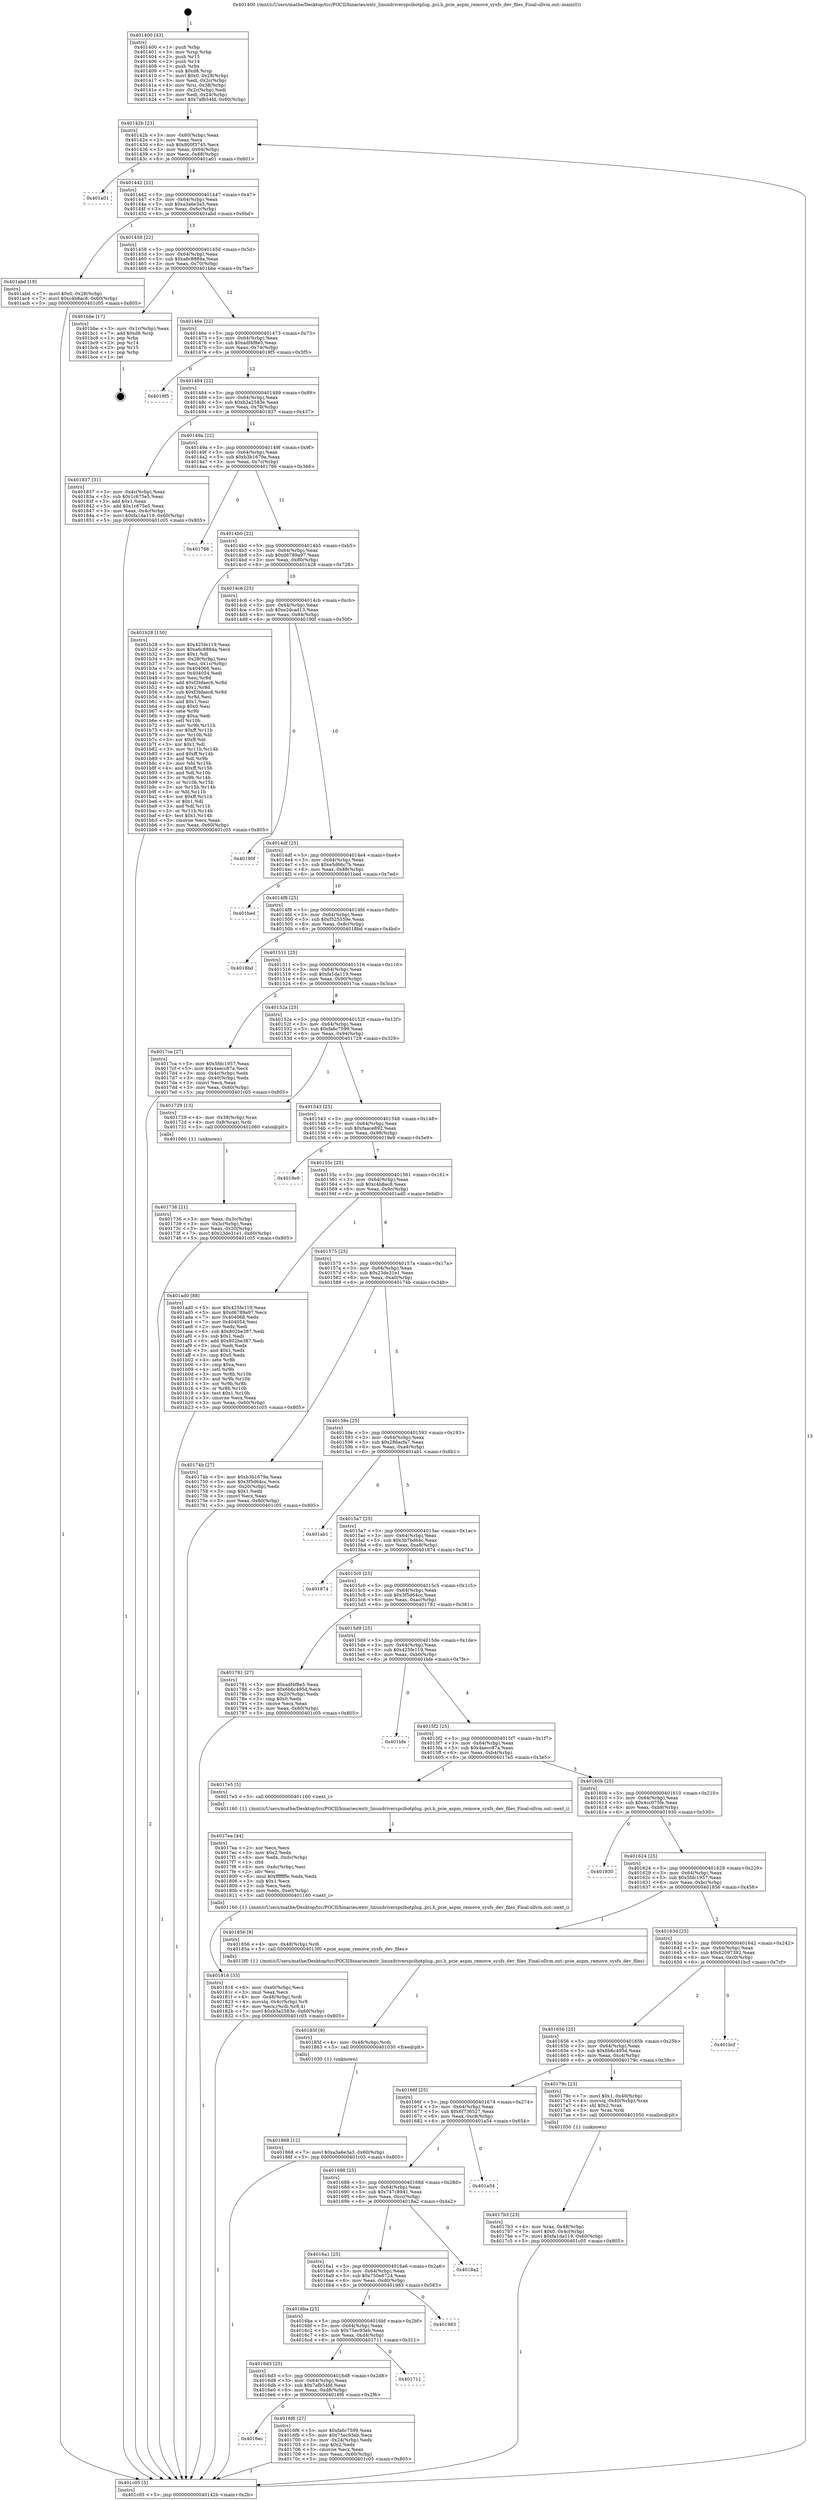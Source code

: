 digraph "0x401400" {
  label = "0x401400 (/mnt/c/Users/mathe/Desktop/tcc/POCII/binaries/extr_linuxdriverspcihotplug..pci.h_pcie_aspm_remove_sysfs_dev_files_Final-ollvm.out::main(0))"
  labelloc = "t"
  node[shape=record]

  Entry [label="",width=0.3,height=0.3,shape=circle,fillcolor=black,style=filled]
  "0x40142b" [label="{
     0x40142b [23]\l
     | [instrs]\l
     &nbsp;&nbsp;0x40142b \<+3\>: mov -0x60(%rbp),%eax\l
     &nbsp;&nbsp;0x40142e \<+2\>: mov %eax,%ecx\l
     &nbsp;&nbsp;0x401430 \<+6\>: sub $0x800f3745,%ecx\l
     &nbsp;&nbsp;0x401436 \<+3\>: mov %eax,-0x64(%rbp)\l
     &nbsp;&nbsp;0x401439 \<+3\>: mov %ecx,-0x68(%rbp)\l
     &nbsp;&nbsp;0x40143c \<+6\>: je 0000000000401a01 \<main+0x601\>\l
  }"]
  "0x401a01" [label="{
     0x401a01\l
  }", style=dashed]
  "0x401442" [label="{
     0x401442 [22]\l
     | [instrs]\l
     &nbsp;&nbsp;0x401442 \<+5\>: jmp 0000000000401447 \<main+0x47\>\l
     &nbsp;&nbsp;0x401447 \<+3\>: mov -0x64(%rbp),%eax\l
     &nbsp;&nbsp;0x40144a \<+5\>: sub $0xa3a6e3a3,%eax\l
     &nbsp;&nbsp;0x40144f \<+3\>: mov %eax,-0x6c(%rbp)\l
     &nbsp;&nbsp;0x401452 \<+6\>: je 0000000000401abd \<main+0x6bd\>\l
  }"]
  Exit [label="",width=0.3,height=0.3,shape=circle,fillcolor=black,style=filled,peripheries=2]
  "0x401abd" [label="{
     0x401abd [19]\l
     | [instrs]\l
     &nbsp;&nbsp;0x401abd \<+7\>: movl $0x0,-0x28(%rbp)\l
     &nbsp;&nbsp;0x401ac4 \<+7\>: movl $0xc4b8ac8,-0x60(%rbp)\l
     &nbsp;&nbsp;0x401acb \<+5\>: jmp 0000000000401c05 \<main+0x805\>\l
  }"]
  "0x401458" [label="{
     0x401458 [22]\l
     | [instrs]\l
     &nbsp;&nbsp;0x401458 \<+5\>: jmp 000000000040145d \<main+0x5d\>\l
     &nbsp;&nbsp;0x40145d \<+3\>: mov -0x64(%rbp),%eax\l
     &nbsp;&nbsp;0x401460 \<+5\>: sub $0xa6c8884a,%eax\l
     &nbsp;&nbsp;0x401465 \<+3\>: mov %eax,-0x70(%rbp)\l
     &nbsp;&nbsp;0x401468 \<+6\>: je 0000000000401bbe \<main+0x7be\>\l
  }"]
  "0x401868" [label="{
     0x401868 [12]\l
     | [instrs]\l
     &nbsp;&nbsp;0x401868 \<+7\>: movl $0xa3a6e3a3,-0x60(%rbp)\l
     &nbsp;&nbsp;0x40186f \<+5\>: jmp 0000000000401c05 \<main+0x805\>\l
  }"]
  "0x401bbe" [label="{
     0x401bbe [17]\l
     | [instrs]\l
     &nbsp;&nbsp;0x401bbe \<+3\>: mov -0x1c(%rbp),%eax\l
     &nbsp;&nbsp;0x401bc1 \<+7\>: add $0xd8,%rsp\l
     &nbsp;&nbsp;0x401bc8 \<+1\>: pop %rbx\l
     &nbsp;&nbsp;0x401bc9 \<+2\>: pop %r14\l
     &nbsp;&nbsp;0x401bcb \<+2\>: pop %r15\l
     &nbsp;&nbsp;0x401bcd \<+1\>: pop %rbp\l
     &nbsp;&nbsp;0x401bce \<+1\>: ret\l
  }"]
  "0x40146e" [label="{
     0x40146e [22]\l
     | [instrs]\l
     &nbsp;&nbsp;0x40146e \<+5\>: jmp 0000000000401473 \<main+0x73\>\l
     &nbsp;&nbsp;0x401473 \<+3\>: mov -0x64(%rbp),%eax\l
     &nbsp;&nbsp;0x401476 \<+5\>: sub $0xadf4f8e5,%eax\l
     &nbsp;&nbsp;0x40147b \<+3\>: mov %eax,-0x74(%rbp)\l
     &nbsp;&nbsp;0x40147e \<+6\>: je 00000000004019f5 \<main+0x5f5\>\l
  }"]
  "0x40185f" [label="{
     0x40185f [9]\l
     | [instrs]\l
     &nbsp;&nbsp;0x40185f \<+4\>: mov -0x48(%rbp),%rdi\l
     &nbsp;&nbsp;0x401863 \<+5\>: call 0000000000401030 \<free@plt\>\l
     | [calls]\l
     &nbsp;&nbsp;0x401030 \{1\} (unknown)\l
  }"]
  "0x4019f5" [label="{
     0x4019f5\l
  }", style=dashed]
  "0x401484" [label="{
     0x401484 [22]\l
     | [instrs]\l
     &nbsp;&nbsp;0x401484 \<+5\>: jmp 0000000000401489 \<main+0x89\>\l
     &nbsp;&nbsp;0x401489 \<+3\>: mov -0x64(%rbp),%eax\l
     &nbsp;&nbsp;0x40148c \<+5\>: sub $0xb3a2583e,%eax\l
     &nbsp;&nbsp;0x401491 \<+3\>: mov %eax,-0x78(%rbp)\l
     &nbsp;&nbsp;0x401494 \<+6\>: je 0000000000401837 \<main+0x437\>\l
  }"]
  "0x401816" [label="{
     0x401816 [33]\l
     | [instrs]\l
     &nbsp;&nbsp;0x401816 \<+6\>: mov -0xe0(%rbp),%ecx\l
     &nbsp;&nbsp;0x40181c \<+3\>: imul %eax,%ecx\l
     &nbsp;&nbsp;0x40181f \<+4\>: mov -0x48(%rbp),%rdi\l
     &nbsp;&nbsp;0x401823 \<+4\>: movslq -0x4c(%rbp),%r8\l
     &nbsp;&nbsp;0x401827 \<+4\>: mov %ecx,(%rdi,%r8,4)\l
     &nbsp;&nbsp;0x40182b \<+7\>: movl $0xb3a2583e,-0x60(%rbp)\l
     &nbsp;&nbsp;0x401832 \<+5\>: jmp 0000000000401c05 \<main+0x805\>\l
  }"]
  "0x401837" [label="{
     0x401837 [31]\l
     | [instrs]\l
     &nbsp;&nbsp;0x401837 \<+3\>: mov -0x4c(%rbp),%eax\l
     &nbsp;&nbsp;0x40183a \<+5\>: sub $0x1c675e5,%eax\l
     &nbsp;&nbsp;0x40183f \<+3\>: add $0x1,%eax\l
     &nbsp;&nbsp;0x401842 \<+5\>: add $0x1c675e5,%eax\l
     &nbsp;&nbsp;0x401847 \<+3\>: mov %eax,-0x4c(%rbp)\l
     &nbsp;&nbsp;0x40184a \<+7\>: movl $0xfa1da119,-0x60(%rbp)\l
     &nbsp;&nbsp;0x401851 \<+5\>: jmp 0000000000401c05 \<main+0x805\>\l
  }"]
  "0x40149a" [label="{
     0x40149a [22]\l
     | [instrs]\l
     &nbsp;&nbsp;0x40149a \<+5\>: jmp 000000000040149f \<main+0x9f\>\l
     &nbsp;&nbsp;0x40149f \<+3\>: mov -0x64(%rbp),%eax\l
     &nbsp;&nbsp;0x4014a2 \<+5\>: sub $0xb3b1679a,%eax\l
     &nbsp;&nbsp;0x4014a7 \<+3\>: mov %eax,-0x7c(%rbp)\l
     &nbsp;&nbsp;0x4014aa \<+6\>: je 0000000000401766 \<main+0x366\>\l
  }"]
  "0x4017ea" [label="{
     0x4017ea [44]\l
     | [instrs]\l
     &nbsp;&nbsp;0x4017ea \<+2\>: xor %ecx,%ecx\l
     &nbsp;&nbsp;0x4017ec \<+5\>: mov $0x2,%edx\l
     &nbsp;&nbsp;0x4017f1 \<+6\>: mov %edx,-0xdc(%rbp)\l
     &nbsp;&nbsp;0x4017f7 \<+1\>: cltd\l
     &nbsp;&nbsp;0x4017f8 \<+6\>: mov -0xdc(%rbp),%esi\l
     &nbsp;&nbsp;0x4017fe \<+2\>: idiv %esi\l
     &nbsp;&nbsp;0x401800 \<+6\>: imul $0xfffffffe,%edx,%edx\l
     &nbsp;&nbsp;0x401806 \<+3\>: sub $0x1,%ecx\l
     &nbsp;&nbsp;0x401809 \<+2\>: sub %ecx,%edx\l
     &nbsp;&nbsp;0x40180b \<+6\>: mov %edx,-0xe0(%rbp)\l
     &nbsp;&nbsp;0x401811 \<+5\>: call 0000000000401160 \<next_i\>\l
     | [calls]\l
     &nbsp;&nbsp;0x401160 \{1\} (/mnt/c/Users/mathe/Desktop/tcc/POCII/binaries/extr_linuxdriverspcihotplug..pci.h_pcie_aspm_remove_sysfs_dev_files_Final-ollvm.out::next_i)\l
  }"]
  "0x401766" [label="{
     0x401766\l
  }", style=dashed]
  "0x4014b0" [label="{
     0x4014b0 [22]\l
     | [instrs]\l
     &nbsp;&nbsp;0x4014b0 \<+5\>: jmp 00000000004014b5 \<main+0xb5\>\l
     &nbsp;&nbsp;0x4014b5 \<+3\>: mov -0x64(%rbp),%eax\l
     &nbsp;&nbsp;0x4014b8 \<+5\>: sub $0xd6789a97,%eax\l
     &nbsp;&nbsp;0x4014bd \<+3\>: mov %eax,-0x80(%rbp)\l
     &nbsp;&nbsp;0x4014c0 \<+6\>: je 0000000000401b28 \<main+0x728\>\l
  }"]
  "0x4017b3" [label="{
     0x4017b3 [23]\l
     | [instrs]\l
     &nbsp;&nbsp;0x4017b3 \<+4\>: mov %rax,-0x48(%rbp)\l
     &nbsp;&nbsp;0x4017b7 \<+7\>: movl $0x0,-0x4c(%rbp)\l
     &nbsp;&nbsp;0x4017be \<+7\>: movl $0xfa1da119,-0x60(%rbp)\l
     &nbsp;&nbsp;0x4017c5 \<+5\>: jmp 0000000000401c05 \<main+0x805\>\l
  }"]
  "0x401b28" [label="{
     0x401b28 [150]\l
     | [instrs]\l
     &nbsp;&nbsp;0x401b28 \<+5\>: mov $0x425fe119,%eax\l
     &nbsp;&nbsp;0x401b2d \<+5\>: mov $0xa6c8884a,%ecx\l
     &nbsp;&nbsp;0x401b32 \<+2\>: mov $0x1,%dl\l
     &nbsp;&nbsp;0x401b34 \<+3\>: mov -0x28(%rbp),%esi\l
     &nbsp;&nbsp;0x401b37 \<+3\>: mov %esi,-0x1c(%rbp)\l
     &nbsp;&nbsp;0x401b3a \<+7\>: mov 0x404068,%esi\l
     &nbsp;&nbsp;0x401b41 \<+7\>: mov 0x404054,%edi\l
     &nbsp;&nbsp;0x401b48 \<+3\>: mov %esi,%r8d\l
     &nbsp;&nbsp;0x401b4b \<+7\>: add $0xf3bfaec6,%r8d\l
     &nbsp;&nbsp;0x401b52 \<+4\>: sub $0x1,%r8d\l
     &nbsp;&nbsp;0x401b56 \<+7\>: sub $0xf3bfaec6,%r8d\l
     &nbsp;&nbsp;0x401b5d \<+4\>: imul %r8d,%esi\l
     &nbsp;&nbsp;0x401b61 \<+3\>: and $0x1,%esi\l
     &nbsp;&nbsp;0x401b64 \<+3\>: cmp $0x0,%esi\l
     &nbsp;&nbsp;0x401b67 \<+4\>: sete %r9b\l
     &nbsp;&nbsp;0x401b6b \<+3\>: cmp $0xa,%edi\l
     &nbsp;&nbsp;0x401b6e \<+4\>: setl %r10b\l
     &nbsp;&nbsp;0x401b72 \<+3\>: mov %r9b,%r11b\l
     &nbsp;&nbsp;0x401b75 \<+4\>: xor $0xff,%r11b\l
     &nbsp;&nbsp;0x401b79 \<+3\>: mov %r10b,%bl\l
     &nbsp;&nbsp;0x401b7c \<+3\>: xor $0xff,%bl\l
     &nbsp;&nbsp;0x401b7f \<+3\>: xor $0x1,%dl\l
     &nbsp;&nbsp;0x401b82 \<+3\>: mov %r11b,%r14b\l
     &nbsp;&nbsp;0x401b85 \<+4\>: and $0xff,%r14b\l
     &nbsp;&nbsp;0x401b89 \<+3\>: and %dl,%r9b\l
     &nbsp;&nbsp;0x401b8c \<+3\>: mov %bl,%r15b\l
     &nbsp;&nbsp;0x401b8f \<+4\>: and $0xff,%r15b\l
     &nbsp;&nbsp;0x401b93 \<+3\>: and %dl,%r10b\l
     &nbsp;&nbsp;0x401b96 \<+3\>: or %r9b,%r14b\l
     &nbsp;&nbsp;0x401b99 \<+3\>: or %r10b,%r15b\l
     &nbsp;&nbsp;0x401b9c \<+3\>: xor %r15b,%r14b\l
     &nbsp;&nbsp;0x401b9f \<+3\>: or %bl,%r11b\l
     &nbsp;&nbsp;0x401ba2 \<+4\>: xor $0xff,%r11b\l
     &nbsp;&nbsp;0x401ba6 \<+3\>: or $0x1,%dl\l
     &nbsp;&nbsp;0x401ba9 \<+3\>: and %dl,%r11b\l
     &nbsp;&nbsp;0x401bac \<+3\>: or %r11b,%r14b\l
     &nbsp;&nbsp;0x401baf \<+4\>: test $0x1,%r14b\l
     &nbsp;&nbsp;0x401bb3 \<+3\>: cmovne %ecx,%eax\l
     &nbsp;&nbsp;0x401bb6 \<+3\>: mov %eax,-0x60(%rbp)\l
     &nbsp;&nbsp;0x401bb9 \<+5\>: jmp 0000000000401c05 \<main+0x805\>\l
  }"]
  "0x4014c6" [label="{
     0x4014c6 [25]\l
     | [instrs]\l
     &nbsp;&nbsp;0x4014c6 \<+5\>: jmp 00000000004014cb \<main+0xcb\>\l
     &nbsp;&nbsp;0x4014cb \<+3\>: mov -0x64(%rbp),%eax\l
     &nbsp;&nbsp;0x4014ce \<+5\>: sub $0xe2dcad13,%eax\l
     &nbsp;&nbsp;0x4014d3 \<+6\>: mov %eax,-0x84(%rbp)\l
     &nbsp;&nbsp;0x4014d9 \<+6\>: je 000000000040190f \<main+0x50f\>\l
  }"]
  "0x401736" [label="{
     0x401736 [21]\l
     | [instrs]\l
     &nbsp;&nbsp;0x401736 \<+3\>: mov %eax,-0x3c(%rbp)\l
     &nbsp;&nbsp;0x401739 \<+3\>: mov -0x3c(%rbp),%eax\l
     &nbsp;&nbsp;0x40173c \<+3\>: mov %eax,-0x20(%rbp)\l
     &nbsp;&nbsp;0x40173f \<+7\>: movl $0x23de31e1,-0x60(%rbp)\l
     &nbsp;&nbsp;0x401746 \<+5\>: jmp 0000000000401c05 \<main+0x805\>\l
  }"]
  "0x40190f" [label="{
     0x40190f\l
  }", style=dashed]
  "0x4014df" [label="{
     0x4014df [25]\l
     | [instrs]\l
     &nbsp;&nbsp;0x4014df \<+5\>: jmp 00000000004014e4 \<main+0xe4\>\l
     &nbsp;&nbsp;0x4014e4 \<+3\>: mov -0x64(%rbp),%eax\l
     &nbsp;&nbsp;0x4014e7 \<+5\>: sub $0xe5d66c7b,%eax\l
     &nbsp;&nbsp;0x4014ec \<+6\>: mov %eax,-0x88(%rbp)\l
     &nbsp;&nbsp;0x4014f2 \<+6\>: je 0000000000401bed \<main+0x7ed\>\l
  }"]
  "0x401400" [label="{
     0x401400 [43]\l
     | [instrs]\l
     &nbsp;&nbsp;0x401400 \<+1\>: push %rbp\l
     &nbsp;&nbsp;0x401401 \<+3\>: mov %rsp,%rbp\l
     &nbsp;&nbsp;0x401404 \<+2\>: push %r15\l
     &nbsp;&nbsp;0x401406 \<+2\>: push %r14\l
     &nbsp;&nbsp;0x401408 \<+1\>: push %rbx\l
     &nbsp;&nbsp;0x401409 \<+7\>: sub $0xd8,%rsp\l
     &nbsp;&nbsp;0x401410 \<+7\>: movl $0x0,-0x28(%rbp)\l
     &nbsp;&nbsp;0x401417 \<+3\>: mov %edi,-0x2c(%rbp)\l
     &nbsp;&nbsp;0x40141a \<+4\>: mov %rsi,-0x38(%rbp)\l
     &nbsp;&nbsp;0x40141e \<+3\>: mov -0x2c(%rbp),%edi\l
     &nbsp;&nbsp;0x401421 \<+3\>: mov %edi,-0x24(%rbp)\l
     &nbsp;&nbsp;0x401424 \<+7\>: movl $0x7afb54fd,-0x60(%rbp)\l
  }"]
  "0x401bed" [label="{
     0x401bed\l
  }", style=dashed]
  "0x4014f8" [label="{
     0x4014f8 [25]\l
     | [instrs]\l
     &nbsp;&nbsp;0x4014f8 \<+5\>: jmp 00000000004014fd \<main+0xfd\>\l
     &nbsp;&nbsp;0x4014fd \<+3\>: mov -0x64(%rbp),%eax\l
     &nbsp;&nbsp;0x401500 \<+5\>: sub $0xf525559e,%eax\l
     &nbsp;&nbsp;0x401505 \<+6\>: mov %eax,-0x8c(%rbp)\l
     &nbsp;&nbsp;0x40150b \<+6\>: je 00000000004018bd \<main+0x4bd\>\l
  }"]
  "0x401c05" [label="{
     0x401c05 [5]\l
     | [instrs]\l
     &nbsp;&nbsp;0x401c05 \<+5\>: jmp 000000000040142b \<main+0x2b\>\l
  }"]
  "0x4018bd" [label="{
     0x4018bd\l
  }", style=dashed]
  "0x401511" [label="{
     0x401511 [25]\l
     | [instrs]\l
     &nbsp;&nbsp;0x401511 \<+5\>: jmp 0000000000401516 \<main+0x116\>\l
     &nbsp;&nbsp;0x401516 \<+3\>: mov -0x64(%rbp),%eax\l
     &nbsp;&nbsp;0x401519 \<+5\>: sub $0xfa1da119,%eax\l
     &nbsp;&nbsp;0x40151e \<+6\>: mov %eax,-0x90(%rbp)\l
     &nbsp;&nbsp;0x401524 \<+6\>: je 00000000004017ca \<main+0x3ca\>\l
  }"]
  "0x4016ec" [label="{
     0x4016ec\l
  }", style=dashed]
  "0x4017ca" [label="{
     0x4017ca [27]\l
     | [instrs]\l
     &nbsp;&nbsp;0x4017ca \<+5\>: mov $0x5fdc1957,%eax\l
     &nbsp;&nbsp;0x4017cf \<+5\>: mov $0x4aecc87a,%ecx\l
     &nbsp;&nbsp;0x4017d4 \<+3\>: mov -0x4c(%rbp),%edx\l
     &nbsp;&nbsp;0x4017d7 \<+3\>: cmp -0x40(%rbp),%edx\l
     &nbsp;&nbsp;0x4017da \<+3\>: cmovl %ecx,%eax\l
     &nbsp;&nbsp;0x4017dd \<+3\>: mov %eax,-0x60(%rbp)\l
     &nbsp;&nbsp;0x4017e0 \<+5\>: jmp 0000000000401c05 \<main+0x805\>\l
  }"]
  "0x40152a" [label="{
     0x40152a [25]\l
     | [instrs]\l
     &nbsp;&nbsp;0x40152a \<+5\>: jmp 000000000040152f \<main+0x12f\>\l
     &nbsp;&nbsp;0x40152f \<+3\>: mov -0x64(%rbp),%eax\l
     &nbsp;&nbsp;0x401532 \<+5\>: sub $0xfa6c7599,%eax\l
     &nbsp;&nbsp;0x401537 \<+6\>: mov %eax,-0x94(%rbp)\l
     &nbsp;&nbsp;0x40153d \<+6\>: je 0000000000401729 \<main+0x329\>\l
  }"]
  "0x4016f6" [label="{
     0x4016f6 [27]\l
     | [instrs]\l
     &nbsp;&nbsp;0x4016f6 \<+5\>: mov $0xfa6c7599,%eax\l
     &nbsp;&nbsp;0x4016fb \<+5\>: mov $0x75ec93eb,%ecx\l
     &nbsp;&nbsp;0x401700 \<+3\>: mov -0x24(%rbp),%edx\l
     &nbsp;&nbsp;0x401703 \<+3\>: cmp $0x2,%edx\l
     &nbsp;&nbsp;0x401706 \<+3\>: cmovne %ecx,%eax\l
     &nbsp;&nbsp;0x401709 \<+3\>: mov %eax,-0x60(%rbp)\l
     &nbsp;&nbsp;0x40170c \<+5\>: jmp 0000000000401c05 \<main+0x805\>\l
  }"]
  "0x401729" [label="{
     0x401729 [13]\l
     | [instrs]\l
     &nbsp;&nbsp;0x401729 \<+4\>: mov -0x38(%rbp),%rax\l
     &nbsp;&nbsp;0x40172d \<+4\>: mov 0x8(%rax),%rdi\l
     &nbsp;&nbsp;0x401731 \<+5\>: call 0000000000401060 \<atoi@plt\>\l
     | [calls]\l
     &nbsp;&nbsp;0x401060 \{1\} (unknown)\l
  }"]
  "0x401543" [label="{
     0x401543 [25]\l
     | [instrs]\l
     &nbsp;&nbsp;0x401543 \<+5\>: jmp 0000000000401548 \<main+0x148\>\l
     &nbsp;&nbsp;0x401548 \<+3\>: mov -0x64(%rbp),%eax\l
     &nbsp;&nbsp;0x40154b \<+5\>: sub $0xfaace892,%eax\l
     &nbsp;&nbsp;0x401550 \<+6\>: mov %eax,-0x98(%rbp)\l
     &nbsp;&nbsp;0x401556 \<+6\>: je 00000000004019e9 \<main+0x5e9\>\l
  }"]
  "0x4016d3" [label="{
     0x4016d3 [25]\l
     | [instrs]\l
     &nbsp;&nbsp;0x4016d3 \<+5\>: jmp 00000000004016d8 \<main+0x2d8\>\l
     &nbsp;&nbsp;0x4016d8 \<+3\>: mov -0x64(%rbp),%eax\l
     &nbsp;&nbsp;0x4016db \<+5\>: sub $0x7afb54fd,%eax\l
     &nbsp;&nbsp;0x4016e0 \<+6\>: mov %eax,-0xd8(%rbp)\l
     &nbsp;&nbsp;0x4016e6 \<+6\>: je 00000000004016f6 \<main+0x2f6\>\l
  }"]
  "0x4019e9" [label="{
     0x4019e9\l
  }", style=dashed]
  "0x40155c" [label="{
     0x40155c [25]\l
     | [instrs]\l
     &nbsp;&nbsp;0x40155c \<+5\>: jmp 0000000000401561 \<main+0x161\>\l
     &nbsp;&nbsp;0x401561 \<+3\>: mov -0x64(%rbp),%eax\l
     &nbsp;&nbsp;0x401564 \<+5\>: sub $0xc4b8ac8,%eax\l
     &nbsp;&nbsp;0x401569 \<+6\>: mov %eax,-0x9c(%rbp)\l
     &nbsp;&nbsp;0x40156f \<+6\>: je 0000000000401ad0 \<main+0x6d0\>\l
  }"]
  "0x401711" [label="{
     0x401711\l
  }", style=dashed]
  "0x401ad0" [label="{
     0x401ad0 [88]\l
     | [instrs]\l
     &nbsp;&nbsp;0x401ad0 \<+5\>: mov $0x425fe119,%eax\l
     &nbsp;&nbsp;0x401ad5 \<+5\>: mov $0xd6789a97,%ecx\l
     &nbsp;&nbsp;0x401ada \<+7\>: mov 0x404068,%edx\l
     &nbsp;&nbsp;0x401ae1 \<+7\>: mov 0x404054,%esi\l
     &nbsp;&nbsp;0x401ae8 \<+2\>: mov %edx,%edi\l
     &nbsp;&nbsp;0x401aea \<+6\>: sub $0x802be387,%edi\l
     &nbsp;&nbsp;0x401af0 \<+3\>: sub $0x1,%edi\l
     &nbsp;&nbsp;0x401af3 \<+6\>: add $0x802be387,%edi\l
     &nbsp;&nbsp;0x401af9 \<+3\>: imul %edi,%edx\l
     &nbsp;&nbsp;0x401afc \<+3\>: and $0x1,%edx\l
     &nbsp;&nbsp;0x401aff \<+3\>: cmp $0x0,%edx\l
     &nbsp;&nbsp;0x401b02 \<+4\>: sete %r8b\l
     &nbsp;&nbsp;0x401b06 \<+3\>: cmp $0xa,%esi\l
     &nbsp;&nbsp;0x401b09 \<+4\>: setl %r9b\l
     &nbsp;&nbsp;0x401b0d \<+3\>: mov %r8b,%r10b\l
     &nbsp;&nbsp;0x401b10 \<+3\>: and %r9b,%r10b\l
     &nbsp;&nbsp;0x401b13 \<+3\>: xor %r9b,%r8b\l
     &nbsp;&nbsp;0x401b16 \<+3\>: or %r8b,%r10b\l
     &nbsp;&nbsp;0x401b19 \<+4\>: test $0x1,%r10b\l
     &nbsp;&nbsp;0x401b1d \<+3\>: cmovne %ecx,%eax\l
     &nbsp;&nbsp;0x401b20 \<+3\>: mov %eax,-0x60(%rbp)\l
     &nbsp;&nbsp;0x401b23 \<+5\>: jmp 0000000000401c05 \<main+0x805\>\l
  }"]
  "0x401575" [label="{
     0x401575 [25]\l
     | [instrs]\l
     &nbsp;&nbsp;0x401575 \<+5\>: jmp 000000000040157a \<main+0x17a\>\l
     &nbsp;&nbsp;0x40157a \<+3\>: mov -0x64(%rbp),%eax\l
     &nbsp;&nbsp;0x40157d \<+5\>: sub $0x23de31e1,%eax\l
     &nbsp;&nbsp;0x401582 \<+6\>: mov %eax,-0xa0(%rbp)\l
     &nbsp;&nbsp;0x401588 \<+6\>: je 000000000040174b \<main+0x34b\>\l
  }"]
  "0x4016ba" [label="{
     0x4016ba [25]\l
     | [instrs]\l
     &nbsp;&nbsp;0x4016ba \<+5\>: jmp 00000000004016bf \<main+0x2bf\>\l
     &nbsp;&nbsp;0x4016bf \<+3\>: mov -0x64(%rbp),%eax\l
     &nbsp;&nbsp;0x4016c2 \<+5\>: sub $0x75ec93eb,%eax\l
     &nbsp;&nbsp;0x4016c7 \<+6\>: mov %eax,-0xd4(%rbp)\l
     &nbsp;&nbsp;0x4016cd \<+6\>: je 0000000000401711 \<main+0x311\>\l
  }"]
  "0x40174b" [label="{
     0x40174b [27]\l
     | [instrs]\l
     &nbsp;&nbsp;0x40174b \<+5\>: mov $0xb3b1679a,%eax\l
     &nbsp;&nbsp;0x401750 \<+5\>: mov $0x3f5d64cc,%ecx\l
     &nbsp;&nbsp;0x401755 \<+3\>: mov -0x20(%rbp),%edx\l
     &nbsp;&nbsp;0x401758 \<+3\>: cmp $0x1,%edx\l
     &nbsp;&nbsp;0x40175b \<+3\>: cmovl %ecx,%eax\l
     &nbsp;&nbsp;0x40175e \<+3\>: mov %eax,-0x60(%rbp)\l
     &nbsp;&nbsp;0x401761 \<+5\>: jmp 0000000000401c05 \<main+0x805\>\l
  }"]
  "0x40158e" [label="{
     0x40158e [25]\l
     | [instrs]\l
     &nbsp;&nbsp;0x40158e \<+5\>: jmp 0000000000401593 \<main+0x193\>\l
     &nbsp;&nbsp;0x401593 \<+3\>: mov -0x64(%rbp),%eax\l
     &nbsp;&nbsp;0x401596 \<+5\>: sub $0x286acfa7,%eax\l
     &nbsp;&nbsp;0x40159b \<+6\>: mov %eax,-0xa4(%rbp)\l
     &nbsp;&nbsp;0x4015a1 \<+6\>: je 0000000000401ab1 \<main+0x6b1\>\l
  }"]
  "0x401983" [label="{
     0x401983\l
  }", style=dashed]
  "0x401ab1" [label="{
     0x401ab1\l
  }", style=dashed]
  "0x4015a7" [label="{
     0x4015a7 [25]\l
     | [instrs]\l
     &nbsp;&nbsp;0x4015a7 \<+5\>: jmp 00000000004015ac \<main+0x1ac\>\l
     &nbsp;&nbsp;0x4015ac \<+3\>: mov -0x64(%rbp),%eax\l
     &nbsp;&nbsp;0x4015af \<+5\>: sub $0x3b7bd64c,%eax\l
     &nbsp;&nbsp;0x4015b4 \<+6\>: mov %eax,-0xa8(%rbp)\l
     &nbsp;&nbsp;0x4015ba \<+6\>: je 0000000000401874 \<main+0x474\>\l
  }"]
  "0x4016a1" [label="{
     0x4016a1 [25]\l
     | [instrs]\l
     &nbsp;&nbsp;0x4016a1 \<+5\>: jmp 00000000004016a6 \<main+0x2a6\>\l
     &nbsp;&nbsp;0x4016a6 \<+3\>: mov -0x64(%rbp),%eax\l
     &nbsp;&nbsp;0x4016a9 \<+5\>: sub $0x750e6724,%eax\l
     &nbsp;&nbsp;0x4016ae \<+6\>: mov %eax,-0xd0(%rbp)\l
     &nbsp;&nbsp;0x4016b4 \<+6\>: je 0000000000401983 \<main+0x583\>\l
  }"]
  "0x401874" [label="{
     0x401874\l
  }", style=dashed]
  "0x4015c0" [label="{
     0x4015c0 [25]\l
     | [instrs]\l
     &nbsp;&nbsp;0x4015c0 \<+5\>: jmp 00000000004015c5 \<main+0x1c5\>\l
     &nbsp;&nbsp;0x4015c5 \<+3\>: mov -0x64(%rbp),%eax\l
     &nbsp;&nbsp;0x4015c8 \<+5\>: sub $0x3f5d64cc,%eax\l
     &nbsp;&nbsp;0x4015cd \<+6\>: mov %eax,-0xac(%rbp)\l
     &nbsp;&nbsp;0x4015d3 \<+6\>: je 0000000000401781 \<main+0x381\>\l
  }"]
  "0x4018a2" [label="{
     0x4018a2\l
  }", style=dashed]
  "0x401781" [label="{
     0x401781 [27]\l
     | [instrs]\l
     &nbsp;&nbsp;0x401781 \<+5\>: mov $0xadf4f8e5,%eax\l
     &nbsp;&nbsp;0x401786 \<+5\>: mov $0x6b6c495d,%ecx\l
     &nbsp;&nbsp;0x40178b \<+3\>: mov -0x20(%rbp),%edx\l
     &nbsp;&nbsp;0x40178e \<+3\>: cmp $0x0,%edx\l
     &nbsp;&nbsp;0x401791 \<+3\>: cmove %ecx,%eax\l
     &nbsp;&nbsp;0x401794 \<+3\>: mov %eax,-0x60(%rbp)\l
     &nbsp;&nbsp;0x401797 \<+5\>: jmp 0000000000401c05 \<main+0x805\>\l
  }"]
  "0x4015d9" [label="{
     0x4015d9 [25]\l
     | [instrs]\l
     &nbsp;&nbsp;0x4015d9 \<+5\>: jmp 00000000004015de \<main+0x1de\>\l
     &nbsp;&nbsp;0x4015de \<+3\>: mov -0x64(%rbp),%eax\l
     &nbsp;&nbsp;0x4015e1 \<+5\>: sub $0x425fe119,%eax\l
     &nbsp;&nbsp;0x4015e6 \<+6\>: mov %eax,-0xb0(%rbp)\l
     &nbsp;&nbsp;0x4015ec \<+6\>: je 0000000000401bfe \<main+0x7fe\>\l
  }"]
  "0x401688" [label="{
     0x401688 [25]\l
     | [instrs]\l
     &nbsp;&nbsp;0x401688 \<+5\>: jmp 000000000040168d \<main+0x28d\>\l
     &nbsp;&nbsp;0x40168d \<+3\>: mov -0x64(%rbp),%eax\l
     &nbsp;&nbsp;0x401690 \<+5\>: sub $0x747c8941,%eax\l
     &nbsp;&nbsp;0x401695 \<+6\>: mov %eax,-0xcc(%rbp)\l
     &nbsp;&nbsp;0x40169b \<+6\>: je 00000000004018a2 \<main+0x4a2\>\l
  }"]
  "0x401bfe" [label="{
     0x401bfe\l
  }", style=dashed]
  "0x4015f2" [label="{
     0x4015f2 [25]\l
     | [instrs]\l
     &nbsp;&nbsp;0x4015f2 \<+5\>: jmp 00000000004015f7 \<main+0x1f7\>\l
     &nbsp;&nbsp;0x4015f7 \<+3\>: mov -0x64(%rbp),%eax\l
     &nbsp;&nbsp;0x4015fa \<+5\>: sub $0x4aecc87a,%eax\l
     &nbsp;&nbsp;0x4015ff \<+6\>: mov %eax,-0xb4(%rbp)\l
     &nbsp;&nbsp;0x401605 \<+6\>: je 00000000004017e5 \<main+0x3e5\>\l
  }"]
  "0x401a54" [label="{
     0x401a54\l
  }", style=dashed]
  "0x4017e5" [label="{
     0x4017e5 [5]\l
     | [instrs]\l
     &nbsp;&nbsp;0x4017e5 \<+5\>: call 0000000000401160 \<next_i\>\l
     | [calls]\l
     &nbsp;&nbsp;0x401160 \{1\} (/mnt/c/Users/mathe/Desktop/tcc/POCII/binaries/extr_linuxdriverspcihotplug..pci.h_pcie_aspm_remove_sysfs_dev_files_Final-ollvm.out::next_i)\l
  }"]
  "0x40160b" [label="{
     0x40160b [25]\l
     | [instrs]\l
     &nbsp;&nbsp;0x40160b \<+5\>: jmp 0000000000401610 \<main+0x210\>\l
     &nbsp;&nbsp;0x401610 \<+3\>: mov -0x64(%rbp),%eax\l
     &nbsp;&nbsp;0x401613 \<+5\>: sub $0x4cc075fe,%eax\l
     &nbsp;&nbsp;0x401618 \<+6\>: mov %eax,-0xb8(%rbp)\l
     &nbsp;&nbsp;0x40161e \<+6\>: je 0000000000401930 \<main+0x530\>\l
  }"]
  "0x40166f" [label="{
     0x40166f [25]\l
     | [instrs]\l
     &nbsp;&nbsp;0x40166f \<+5\>: jmp 0000000000401674 \<main+0x274\>\l
     &nbsp;&nbsp;0x401674 \<+3\>: mov -0x64(%rbp),%eax\l
     &nbsp;&nbsp;0x401677 \<+5\>: sub $0x6f736527,%eax\l
     &nbsp;&nbsp;0x40167c \<+6\>: mov %eax,-0xc8(%rbp)\l
     &nbsp;&nbsp;0x401682 \<+6\>: je 0000000000401a54 \<main+0x654\>\l
  }"]
  "0x401930" [label="{
     0x401930\l
  }", style=dashed]
  "0x401624" [label="{
     0x401624 [25]\l
     | [instrs]\l
     &nbsp;&nbsp;0x401624 \<+5\>: jmp 0000000000401629 \<main+0x229\>\l
     &nbsp;&nbsp;0x401629 \<+3\>: mov -0x64(%rbp),%eax\l
     &nbsp;&nbsp;0x40162c \<+5\>: sub $0x5fdc1957,%eax\l
     &nbsp;&nbsp;0x401631 \<+6\>: mov %eax,-0xbc(%rbp)\l
     &nbsp;&nbsp;0x401637 \<+6\>: je 0000000000401856 \<main+0x456\>\l
  }"]
  "0x40179c" [label="{
     0x40179c [23]\l
     | [instrs]\l
     &nbsp;&nbsp;0x40179c \<+7\>: movl $0x1,-0x40(%rbp)\l
     &nbsp;&nbsp;0x4017a3 \<+4\>: movslq -0x40(%rbp),%rax\l
     &nbsp;&nbsp;0x4017a7 \<+4\>: shl $0x2,%rax\l
     &nbsp;&nbsp;0x4017ab \<+3\>: mov %rax,%rdi\l
     &nbsp;&nbsp;0x4017ae \<+5\>: call 0000000000401050 \<malloc@plt\>\l
     | [calls]\l
     &nbsp;&nbsp;0x401050 \{1\} (unknown)\l
  }"]
  "0x401856" [label="{
     0x401856 [9]\l
     | [instrs]\l
     &nbsp;&nbsp;0x401856 \<+4\>: mov -0x48(%rbp),%rdi\l
     &nbsp;&nbsp;0x40185a \<+5\>: call 00000000004013f0 \<pcie_aspm_remove_sysfs_dev_files\>\l
     | [calls]\l
     &nbsp;&nbsp;0x4013f0 \{1\} (/mnt/c/Users/mathe/Desktop/tcc/POCII/binaries/extr_linuxdriverspcihotplug..pci.h_pcie_aspm_remove_sysfs_dev_files_Final-ollvm.out::pcie_aspm_remove_sysfs_dev_files)\l
  }"]
  "0x40163d" [label="{
     0x40163d [25]\l
     | [instrs]\l
     &nbsp;&nbsp;0x40163d \<+5\>: jmp 0000000000401642 \<main+0x242\>\l
     &nbsp;&nbsp;0x401642 \<+3\>: mov -0x64(%rbp),%eax\l
     &nbsp;&nbsp;0x401645 \<+5\>: sub $0x62097392,%eax\l
     &nbsp;&nbsp;0x40164a \<+6\>: mov %eax,-0xc0(%rbp)\l
     &nbsp;&nbsp;0x401650 \<+6\>: je 0000000000401bcf \<main+0x7cf\>\l
  }"]
  "0x401656" [label="{
     0x401656 [25]\l
     | [instrs]\l
     &nbsp;&nbsp;0x401656 \<+5\>: jmp 000000000040165b \<main+0x25b\>\l
     &nbsp;&nbsp;0x40165b \<+3\>: mov -0x64(%rbp),%eax\l
     &nbsp;&nbsp;0x40165e \<+5\>: sub $0x6b6c495d,%eax\l
     &nbsp;&nbsp;0x401663 \<+6\>: mov %eax,-0xc4(%rbp)\l
     &nbsp;&nbsp;0x401669 \<+6\>: je 000000000040179c \<main+0x39c\>\l
  }"]
  "0x401bcf" [label="{
     0x401bcf\l
  }", style=dashed]
  Entry -> "0x401400" [label=" 1"]
  "0x40142b" -> "0x401a01" [label=" 0"]
  "0x40142b" -> "0x401442" [label=" 14"]
  "0x401bbe" -> Exit [label=" 1"]
  "0x401442" -> "0x401abd" [label=" 1"]
  "0x401442" -> "0x401458" [label=" 13"]
  "0x401b28" -> "0x401c05" [label=" 1"]
  "0x401458" -> "0x401bbe" [label=" 1"]
  "0x401458" -> "0x40146e" [label=" 12"]
  "0x401ad0" -> "0x401c05" [label=" 1"]
  "0x40146e" -> "0x4019f5" [label=" 0"]
  "0x40146e" -> "0x401484" [label=" 12"]
  "0x401abd" -> "0x401c05" [label=" 1"]
  "0x401484" -> "0x401837" [label=" 1"]
  "0x401484" -> "0x40149a" [label=" 11"]
  "0x401868" -> "0x401c05" [label=" 1"]
  "0x40149a" -> "0x401766" [label=" 0"]
  "0x40149a" -> "0x4014b0" [label=" 11"]
  "0x40185f" -> "0x401868" [label=" 1"]
  "0x4014b0" -> "0x401b28" [label=" 1"]
  "0x4014b0" -> "0x4014c6" [label=" 10"]
  "0x401856" -> "0x40185f" [label=" 1"]
  "0x4014c6" -> "0x40190f" [label=" 0"]
  "0x4014c6" -> "0x4014df" [label=" 10"]
  "0x401837" -> "0x401c05" [label=" 1"]
  "0x4014df" -> "0x401bed" [label=" 0"]
  "0x4014df" -> "0x4014f8" [label=" 10"]
  "0x401816" -> "0x401c05" [label=" 1"]
  "0x4014f8" -> "0x4018bd" [label=" 0"]
  "0x4014f8" -> "0x401511" [label=" 10"]
  "0x4017ea" -> "0x401816" [label=" 1"]
  "0x401511" -> "0x4017ca" [label=" 2"]
  "0x401511" -> "0x40152a" [label=" 8"]
  "0x4017e5" -> "0x4017ea" [label=" 1"]
  "0x40152a" -> "0x401729" [label=" 1"]
  "0x40152a" -> "0x401543" [label=" 7"]
  "0x4017ca" -> "0x401c05" [label=" 2"]
  "0x401543" -> "0x4019e9" [label=" 0"]
  "0x401543" -> "0x40155c" [label=" 7"]
  "0x40179c" -> "0x4017b3" [label=" 1"]
  "0x40155c" -> "0x401ad0" [label=" 1"]
  "0x40155c" -> "0x401575" [label=" 6"]
  "0x401781" -> "0x401c05" [label=" 1"]
  "0x401575" -> "0x40174b" [label=" 1"]
  "0x401575" -> "0x40158e" [label=" 5"]
  "0x401736" -> "0x401c05" [label=" 1"]
  "0x40158e" -> "0x401ab1" [label=" 0"]
  "0x40158e" -> "0x4015a7" [label=" 5"]
  "0x401729" -> "0x401736" [label=" 1"]
  "0x4015a7" -> "0x401874" [label=" 0"]
  "0x4015a7" -> "0x4015c0" [label=" 5"]
  "0x401400" -> "0x40142b" [label=" 1"]
  "0x4015c0" -> "0x401781" [label=" 1"]
  "0x4015c0" -> "0x4015d9" [label=" 4"]
  "0x4016f6" -> "0x401c05" [label=" 1"]
  "0x4015d9" -> "0x401bfe" [label=" 0"]
  "0x4015d9" -> "0x4015f2" [label=" 4"]
  "0x4016d3" -> "0x4016f6" [label=" 1"]
  "0x4015f2" -> "0x4017e5" [label=" 1"]
  "0x4015f2" -> "0x40160b" [label=" 3"]
  "0x4017b3" -> "0x401c05" [label=" 1"]
  "0x40160b" -> "0x401930" [label=" 0"]
  "0x40160b" -> "0x401624" [label=" 3"]
  "0x4016ba" -> "0x401711" [label=" 0"]
  "0x401624" -> "0x401856" [label=" 1"]
  "0x401624" -> "0x40163d" [label=" 2"]
  "0x40174b" -> "0x401c05" [label=" 1"]
  "0x40163d" -> "0x401bcf" [label=" 0"]
  "0x40163d" -> "0x401656" [label=" 2"]
  "0x4016a1" -> "0x4016ba" [label=" 1"]
  "0x401656" -> "0x40179c" [label=" 1"]
  "0x401656" -> "0x40166f" [label=" 1"]
  "0x4016ba" -> "0x4016d3" [label=" 1"]
  "0x40166f" -> "0x401a54" [label=" 0"]
  "0x40166f" -> "0x401688" [label=" 1"]
  "0x4016d3" -> "0x4016ec" [label=" 0"]
  "0x401688" -> "0x4018a2" [label=" 0"]
  "0x401688" -> "0x4016a1" [label=" 1"]
  "0x401c05" -> "0x40142b" [label=" 13"]
  "0x4016a1" -> "0x401983" [label=" 0"]
}
